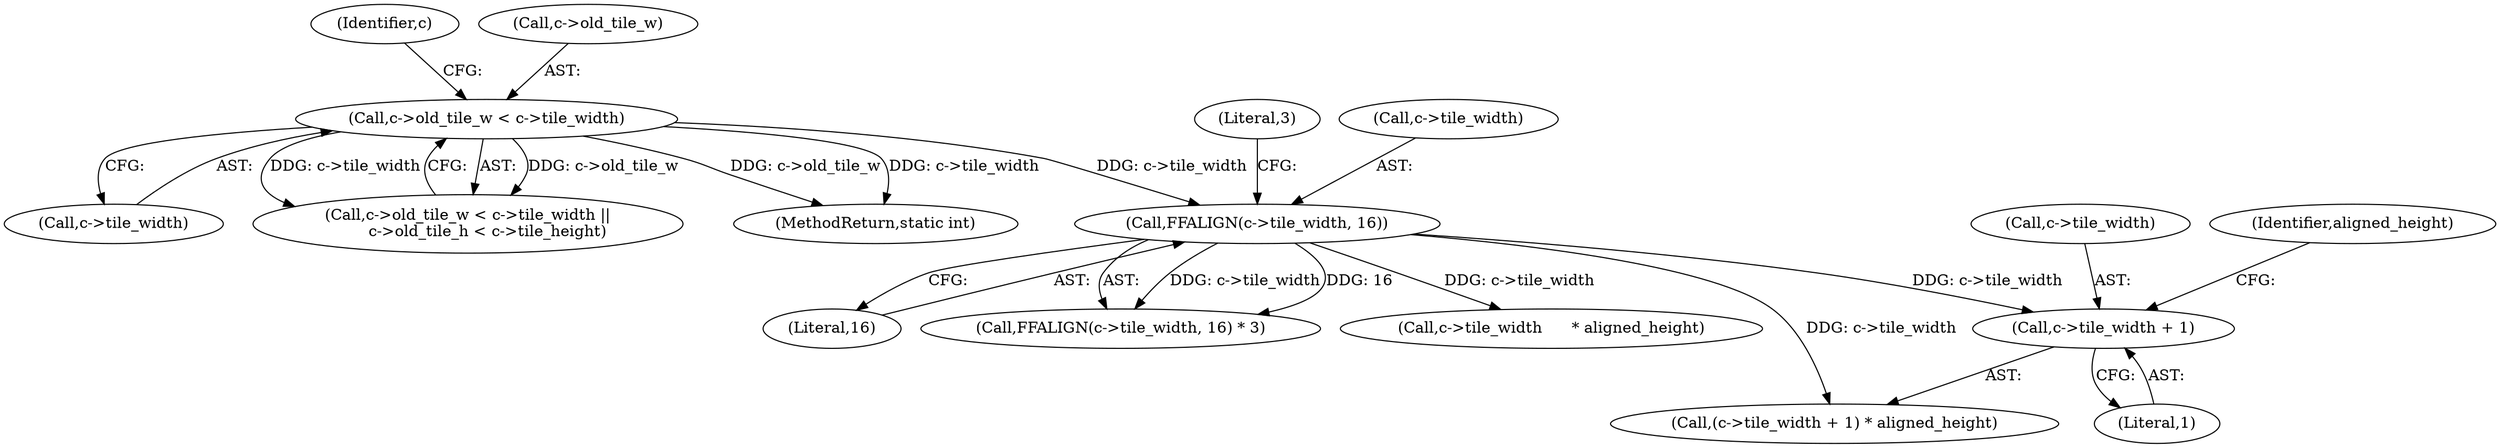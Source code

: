 digraph "0_FFmpeg_e07ac727c1cc9eed39e7f9117c97006f719864bd@pointer" {
"1000256" [label="(Call,c->tile_width + 1)"];
"1000200" [label="(Call,FFALIGN(c->tile_width, 16))"];
"1000180" [label="(Call,c->old_tile_w < c->tile_width)"];
"1000255" [label="(Call,(c->tile_width + 1) * aligned_height)"];
"1000204" [label="(Literal,16)"];
"1000205" [label="(Literal,3)"];
"1000257" [label="(Call,c->tile_width)"];
"1000179" [label="(Call,c->old_tile_w < c->tile_width ||\n        c->old_tile_h < c->tile_height)"];
"1000189" [label="(Identifier,c)"];
"1000184" [label="(Call,c->tile_width)"];
"1000260" [label="(Literal,1)"];
"1000199" [label="(Call,FFALIGN(c->tile_width, 16) * 3)"];
"1000261" [label="(Identifier,aligned_height)"];
"1000200" [label="(Call,FFALIGN(c->tile_width, 16))"];
"1000180" [label="(Call,c->old_tile_w < c->tile_width)"];
"1000201" [label="(Call,c->tile_width)"];
"1000268" [label="(Call,c->tile_width      * aligned_height)"];
"1000298" [label="(MethodReturn,static int)"];
"1000256" [label="(Call,c->tile_width + 1)"];
"1000181" [label="(Call,c->old_tile_w)"];
"1000256" -> "1000255"  [label="AST: "];
"1000256" -> "1000260"  [label="CFG: "];
"1000257" -> "1000256"  [label="AST: "];
"1000260" -> "1000256"  [label="AST: "];
"1000261" -> "1000256"  [label="CFG: "];
"1000200" -> "1000256"  [label="DDG: c->tile_width"];
"1000200" -> "1000199"  [label="AST: "];
"1000200" -> "1000204"  [label="CFG: "];
"1000201" -> "1000200"  [label="AST: "];
"1000204" -> "1000200"  [label="AST: "];
"1000205" -> "1000200"  [label="CFG: "];
"1000200" -> "1000199"  [label="DDG: c->tile_width"];
"1000200" -> "1000199"  [label="DDG: 16"];
"1000180" -> "1000200"  [label="DDG: c->tile_width"];
"1000200" -> "1000255"  [label="DDG: c->tile_width"];
"1000200" -> "1000268"  [label="DDG: c->tile_width"];
"1000180" -> "1000179"  [label="AST: "];
"1000180" -> "1000184"  [label="CFG: "];
"1000181" -> "1000180"  [label="AST: "];
"1000184" -> "1000180"  [label="AST: "];
"1000189" -> "1000180"  [label="CFG: "];
"1000179" -> "1000180"  [label="CFG: "];
"1000180" -> "1000298"  [label="DDG: c->old_tile_w"];
"1000180" -> "1000298"  [label="DDG: c->tile_width"];
"1000180" -> "1000179"  [label="DDG: c->old_tile_w"];
"1000180" -> "1000179"  [label="DDG: c->tile_width"];
}
